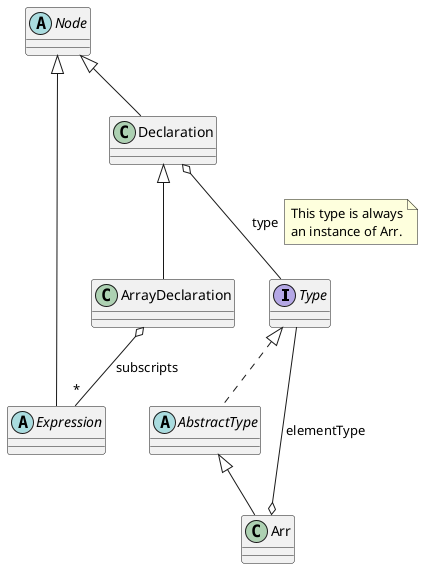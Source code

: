 @startuml

interface Type

abstract class AbstractType
abstract class Expression
abstract class Node

class Arr
class Declaration
class ArrayDeclaration

Type <|.. AbstractType

AbstractType <|-- Arr
Node <|-- Expression
Node <|-- Declaration
Declaration <|-- ArrayDeclaration

Arr o-- Type : elementType
Declaration o-- Type : type
note right on link: This type is always\nan instance of Arr.
ArrayDeclaration o-- "*" Expression : subscripts

@enduml

